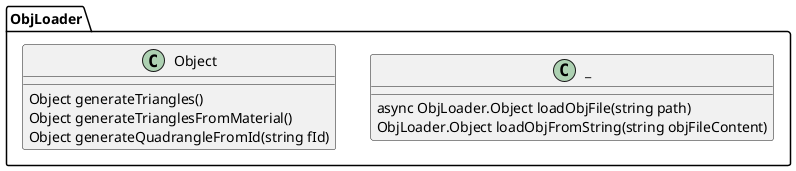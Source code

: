 @startuml
class ObjLoader._ {
   async ObjLoader.Object loadObjFile(string path)
   ObjLoader.Object loadObjFromString(string objFileContent) 
}
class ObjLoader.Object {
   Object generateTriangles()
   Object generateTrianglesFromMaterial()
   Object generateQuadrangleFromId(string fId)
}
@enduml
